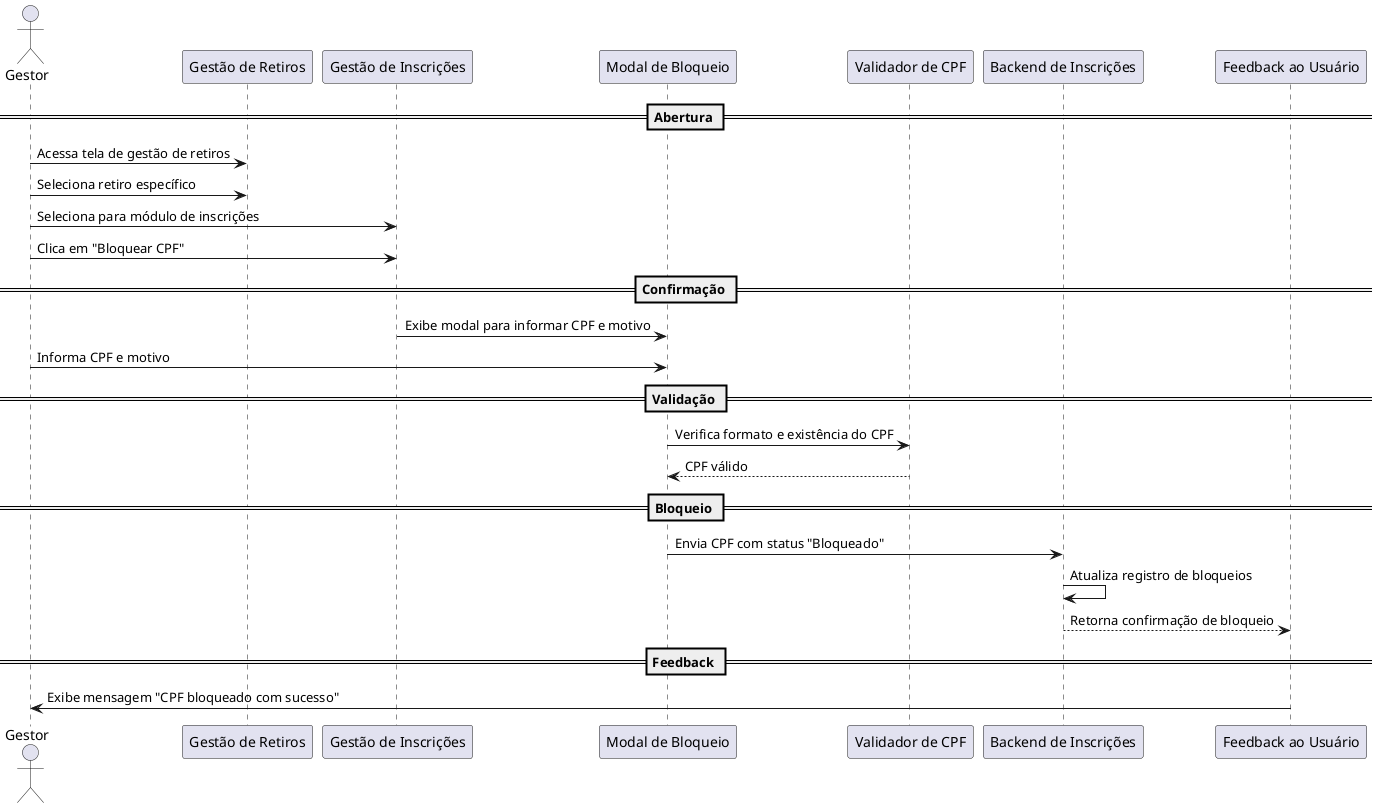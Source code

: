 @startuml name "Bloqueio de CPF"
actor Gestor
participant "Gestão de Retiros" as Retreat
participant "Gestão de Inscrições" as ModuloInscricoes
participant "Modal de Bloqueio" as Modal
participant "Validador de CPF" as Validator
participant "Backend de Inscrições" as Backend
participant "Feedback ao Usuário" as Feedback

== Abertura ==
Gestor -> Retreat : Acessa tela de gestão de retiros
Gestor -> Retreat : Seleciona retiro específico
Gestor -> ModuloInscricoes : Seleciona para módulo de inscrições
Gestor -> ModuloInscricoes : Clica em "Bloquear CPF"

== Confirmação ==
ModuloInscricoes -> Modal : Exibe modal para informar CPF e motivo
Gestor -> Modal : Informa CPF e motivo

== Validação ==
Modal -> Validator : Verifica formato e existência do CPF
Validator --> Modal : CPF válido

== Bloqueio ==
Modal -> Backend : Envia CPF com status "Bloqueado"
Backend -> Backend : Atualiza registro de bloqueios
Backend --> Feedback : Retorna confirmação de bloqueio

== Feedback ==
Feedback -> Gestor : Exibe mensagem "CPF bloqueado com sucesso"
@enduml

